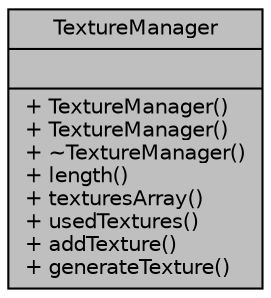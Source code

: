 digraph "TextureManager"
{
  bgcolor="transparent";
  edge [fontname="Helvetica",fontsize="10",labelfontname="Helvetica",labelfontsize="10"];
  node [fontname="Helvetica",fontsize="10",shape=record];
  Node1 [label="{TextureManager\n||+ TextureManager()\l+ TextureManager()\l+ ~TextureManager()\l+ length()\l+ texturesArray()\l+ usedTextures()\l+ addTexture()\l+ generateTexture()\l}",height=0.2,width=0.4,color="black", fillcolor="grey75", style="filled", fontcolor="black"];
}
